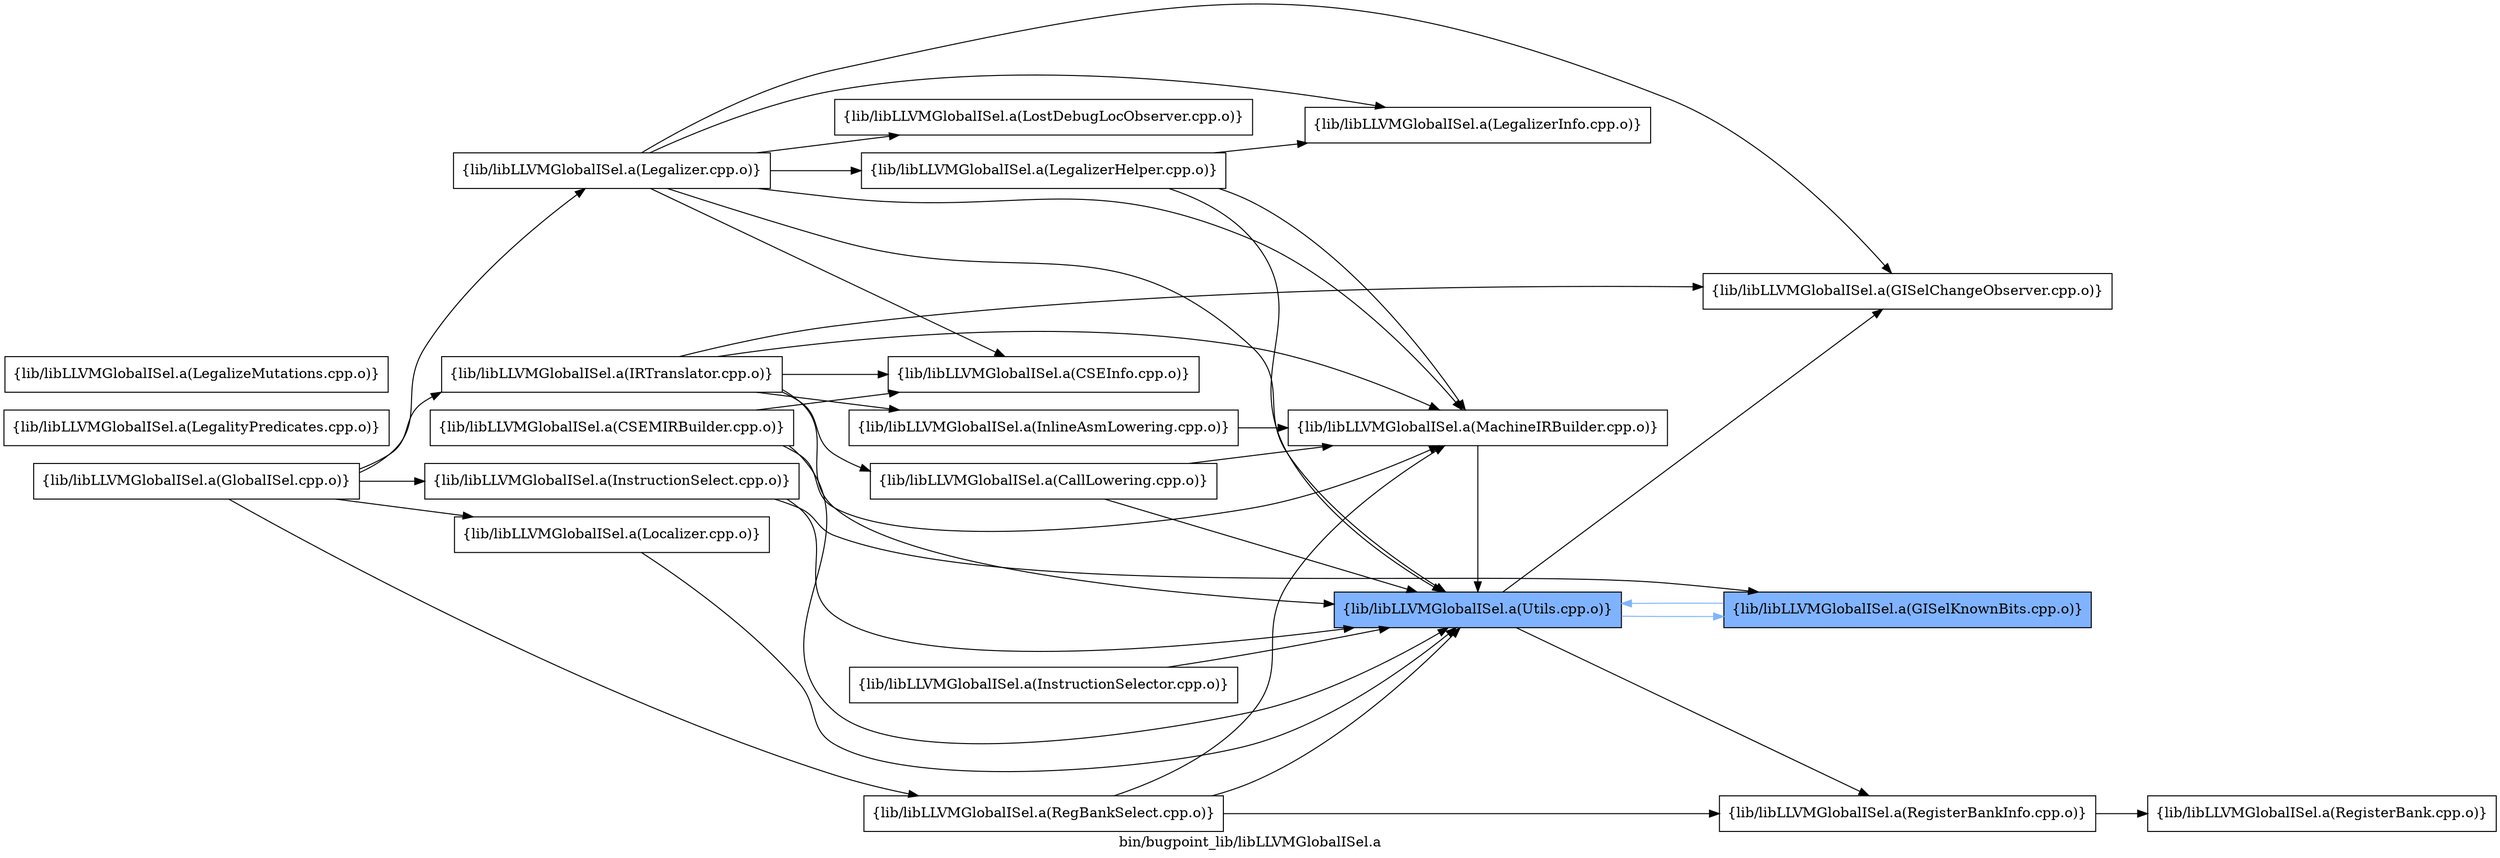 digraph "bin/bugpoint_lib/libLLVMGlobalISel.a" {
	label="bin/bugpoint_lib/libLLVMGlobalISel.a";
	rankdir=LR;
	{ rank=same; Node0x561097916d08;  }
	{ rank=same; Node0x56109791ae58; Node0x56109791cca8;  }
	{ rank=same; Node0x56109792a448; Node0x56109792d148; Node0x56109791d3d8;  }

	Node0x561097916d08 [shape=record,shape=box,group=0,label="{lib/libLLVMGlobalISel.a(CallLowering.cpp.o)}"];
	Node0x561097916d08 -> Node0x56109791ae58;
	Node0x561097916d08 -> Node0x56109791cca8;
	Node0x56109791ae58 [shape=record,shape=box,group=0,label="{lib/libLLVMGlobalISel.a(MachineIRBuilder.cpp.o)}"];
	Node0x56109791ae58 -> Node0x56109791cca8;
	Node0x56109791cca8 [shape=record,shape=box,group=1,style=filled,fillcolor="0.600000 0.5 1",label="{lib/libLLVMGlobalISel.a(Utils.cpp.o)}"];
	Node0x56109791cca8 -> Node0x56109792a448;
	Node0x56109791cca8 -> Node0x56109792d148[color="0.600000 0.5 1"];
	Node0x56109791cca8 -> Node0x56109791d3d8;
	Node0x56109792cc48 [shape=record,shape=box,group=0,label="{lib/libLLVMGlobalISel.a(LegalityPredicates.cpp.o)}"];
	Node0x561097930b68 [shape=record,shape=box,group=0,label="{lib/libLLVMGlobalISel.a(LegalizeMutations.cpp.o)}"];
	Node0x561097919c38 [shape=record,shape=box,group=0,label="{lib/libLLVMGlobalISel.a(LegalizerInfo.cpp.o)}"];
	Node0x56109791c758 [shape=record,shape=box,group=0,label="{lib/libLLVMGlobalISel.a(RegisterBank.cpp.o)}"];
	Node0x56109791d3d8 [shape=record,shape=box,group=0,label="{lib/libLLVMGlobalISel.a(RegisterBankInfo.cpp.o)}"];
	Node0x56109791d3d8 -> Node0x56109791c758;
	Node0x56109792d328 [shape=record,shape=box,group=0,label="{lib/libLLVMGlobalISel.a(InstructionSelector.cpp.o)}"];
	Node0x56109792d328 -> Node0x56109791cca8;
	Node0x561097914ff8 [shape=record,shape=box,group=0,label="{lib/libLLVMGlobalISel.a(CSEInfo.cpp.o)}"];
	Node0x561097916a88 [shape=record,shape=box,group=0,label="{lib/libLLVMGlobalISel.a(GlobalISel.cpp.o)}"];
	Node0x561097916a88 -> Node0x56109792b258;
	Node0x561097916a88 -> Node0x56109792d9b8;
	Node0x561097916a88 -> Node0x561097919378;
	Node0x561097916a88 -> Node0x56109791aae8;
	Node0x561097916a88 -> Node0x56109791bb28;
	Node0x56109792b258 [shape=record,shape=box,group=0,label="{lib/libLLVMGlobalISel.a(IRTranslator.cpp.o)}"];
	Node0x56109792b258 -> Node0x561097914ff8;
	Node0x56109792b258 -> Node0x561097916d08;
	Node0x56109792b258 -> Node0x56109792a448;
	Node0x56109792b258 -> Node0x56109792ee58;
	Node0x56109792b258 -> Node0x56109791ae58;
	Node0x56109792b258 -> Node0x56109791cca8;
	Node0x56109792d9b8 [shape=record,shape=box,group=0,label="{lib/libLLVMGlobalISel.a(InstructionSelect.cpp.o)}"];
	Node0x56109792d9b8 -> Node0x56109792d148;
	Node0x56109792d9b8 -> Node0x56109791cca8;
	Node0x561097919378 [shape=record,shape=box,group=0,label="{lib/libLLVMGlobalISel.a(Legalizer.cpp.o)}"];
	Node0x561097919378 -> Node0x561097914ff8;
	Node0x561097919378 -> Node0x56109792a448;
	Node0x561097919378 -> Node0x5610979190f8;
	Node0x561097919378 -> Node0x561097919c38;
	Node0x561097919378 -> Node0x56109791b6c8;
	Node0x561097919378 -> Node0x56109791ae58;
	Node0x561097919378 -> Node0x56109791cca8;
	Node0x56109791bb28 [shape=record,shape=box,group=0,label="{lib/libLLVMGlobalISel.a(RegBankSelect.cpp.o)}"];
	Node0x56109791bb28 -> Node0x56109791ae58;
	Node0x56109791bb28 -> Node0x56109791d3d8;
	Node0x56109791bb28 -> Node0x56109791cca8;
	Node0x56109791aae8 [shape=record,shape=box,group=0,label="{lib/libLLVMGlobalISel.a(Localizer.cpp.o)}"];
	Node0x56109791aae8 -> Node0x56109791cca8;
	Node0x56109792a448 [shape=record,shape=box,group=0,label="{lib/libLLVMGlobalISel.a(GISelChangeObserver.cpp.o)}"];
	Node0x56109792ee58 [shape=record,shape=box,group=0,label="{lib/libLLVMGlobalISel.a(InlineAsmLowering.cpp.o)}"];
	Node0x56109792ee58 -> Node0x56109791ae58;
	Node0x561097929c28 [shape=record,shape=box,group=0,label="{lib/libLLVMGlobalISel.a(CSEMIRBuilder.cpp.o)}"];
	Node0x561097929c28 -> Node0x561097914ff8;
	Node0x561097929c28 -> Node0x56109791ae58;
	Node0x561097929c28 -> Node0x56109791cca8;
	Node0x56109792d148 [shape=record,shape=box,group=1,style=filled,fillcolor="0.600000 0.5 1",label="{lib/libLLVMGlobalISel.a(GISelKnownBits.cpp.o)}"];
	Node0x56109792d148 -> Node0x56109791cca8[color="0.600000 0.5 1"];
	Node0x5610979190f8 [shape=record,shape=box,group=0,label="{lib/libLLVMGlobalISel.a(LegalizerHelper.cpp.o)}"];
	Node0x5610979190f8 -> Node0x561097919c38;
	Node0x5610979190f8 -> Node0x56109791ae58;
	Node0x5610979190f8 -> Node0x56109791cca8;
	Node0x56109791b6c8 [shape=record,shape=box,group=0,label="{lib/libLLVMGlobalISel.a(LostDebugLocObserver.cpp.o)}"];
}
